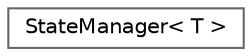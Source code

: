 digraph "Graphical Class Hierarchy"
{
 // LATEX_PDF_SIZE
  bgcolor="transparent";
  edge [fontname=Helvetica,fontsize=10,labelfontname=Helvetica,labelfontsize=10];
  node [fontname=Helvetica,fontsize=10,shape=box,height=0.2,width=0.4];
  rankdir="LR";
  Node0 [label="StateManager\< T \>",height=0.2,width=0.4,color="grey40", fillcolor="white", style="filled",URL="$da/dbf/struct_state_manager.html",tooltip=" "];
}
